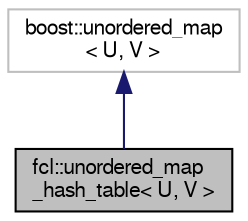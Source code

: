 digraph "fcl::unordered_map_hash_table&lt; U, V &gt;"
{
  edge [fontname="FreeSans",fontsize="10",labelfontname="FreeSans",labelfontsize="10"];
  node [fontname="FreeSans",fontsize="10",shape=record];
  Node1 [label="fcl::unordered_map\l_hash_table\< U, V \>",height=0.2,width=0.4,color="black", fillcolor="grey75", style="filled" fontcolor="black"];
  Node2 -> Node1 [dir="back",color="midnightblue",fontsize="10",style="solid",fontname="FreeSans"];
  Node2 [label="boost::unordered_map\l\< U, V \>",height=0.2,width=0.4,color="grey75", fillcolor="white", style="filled"];
}
